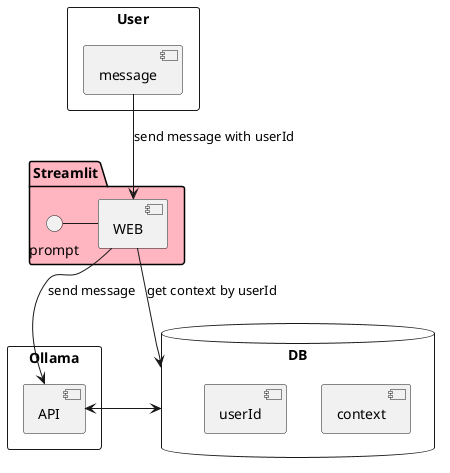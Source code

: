 @startuml DB context

rectangle "User" {
    [message]
}

package "Streamlit" #LightPink {
    prompt-[WEB]
}
rectangle "Ollama"{
    [API]
}

database "DB" {
    [context]
    [userId]
}

message --> WEB : send message with userId
WEB --> DB : get context by userId 
DB --> API 
WEB --> API : send message
API --> DB 



@enduml